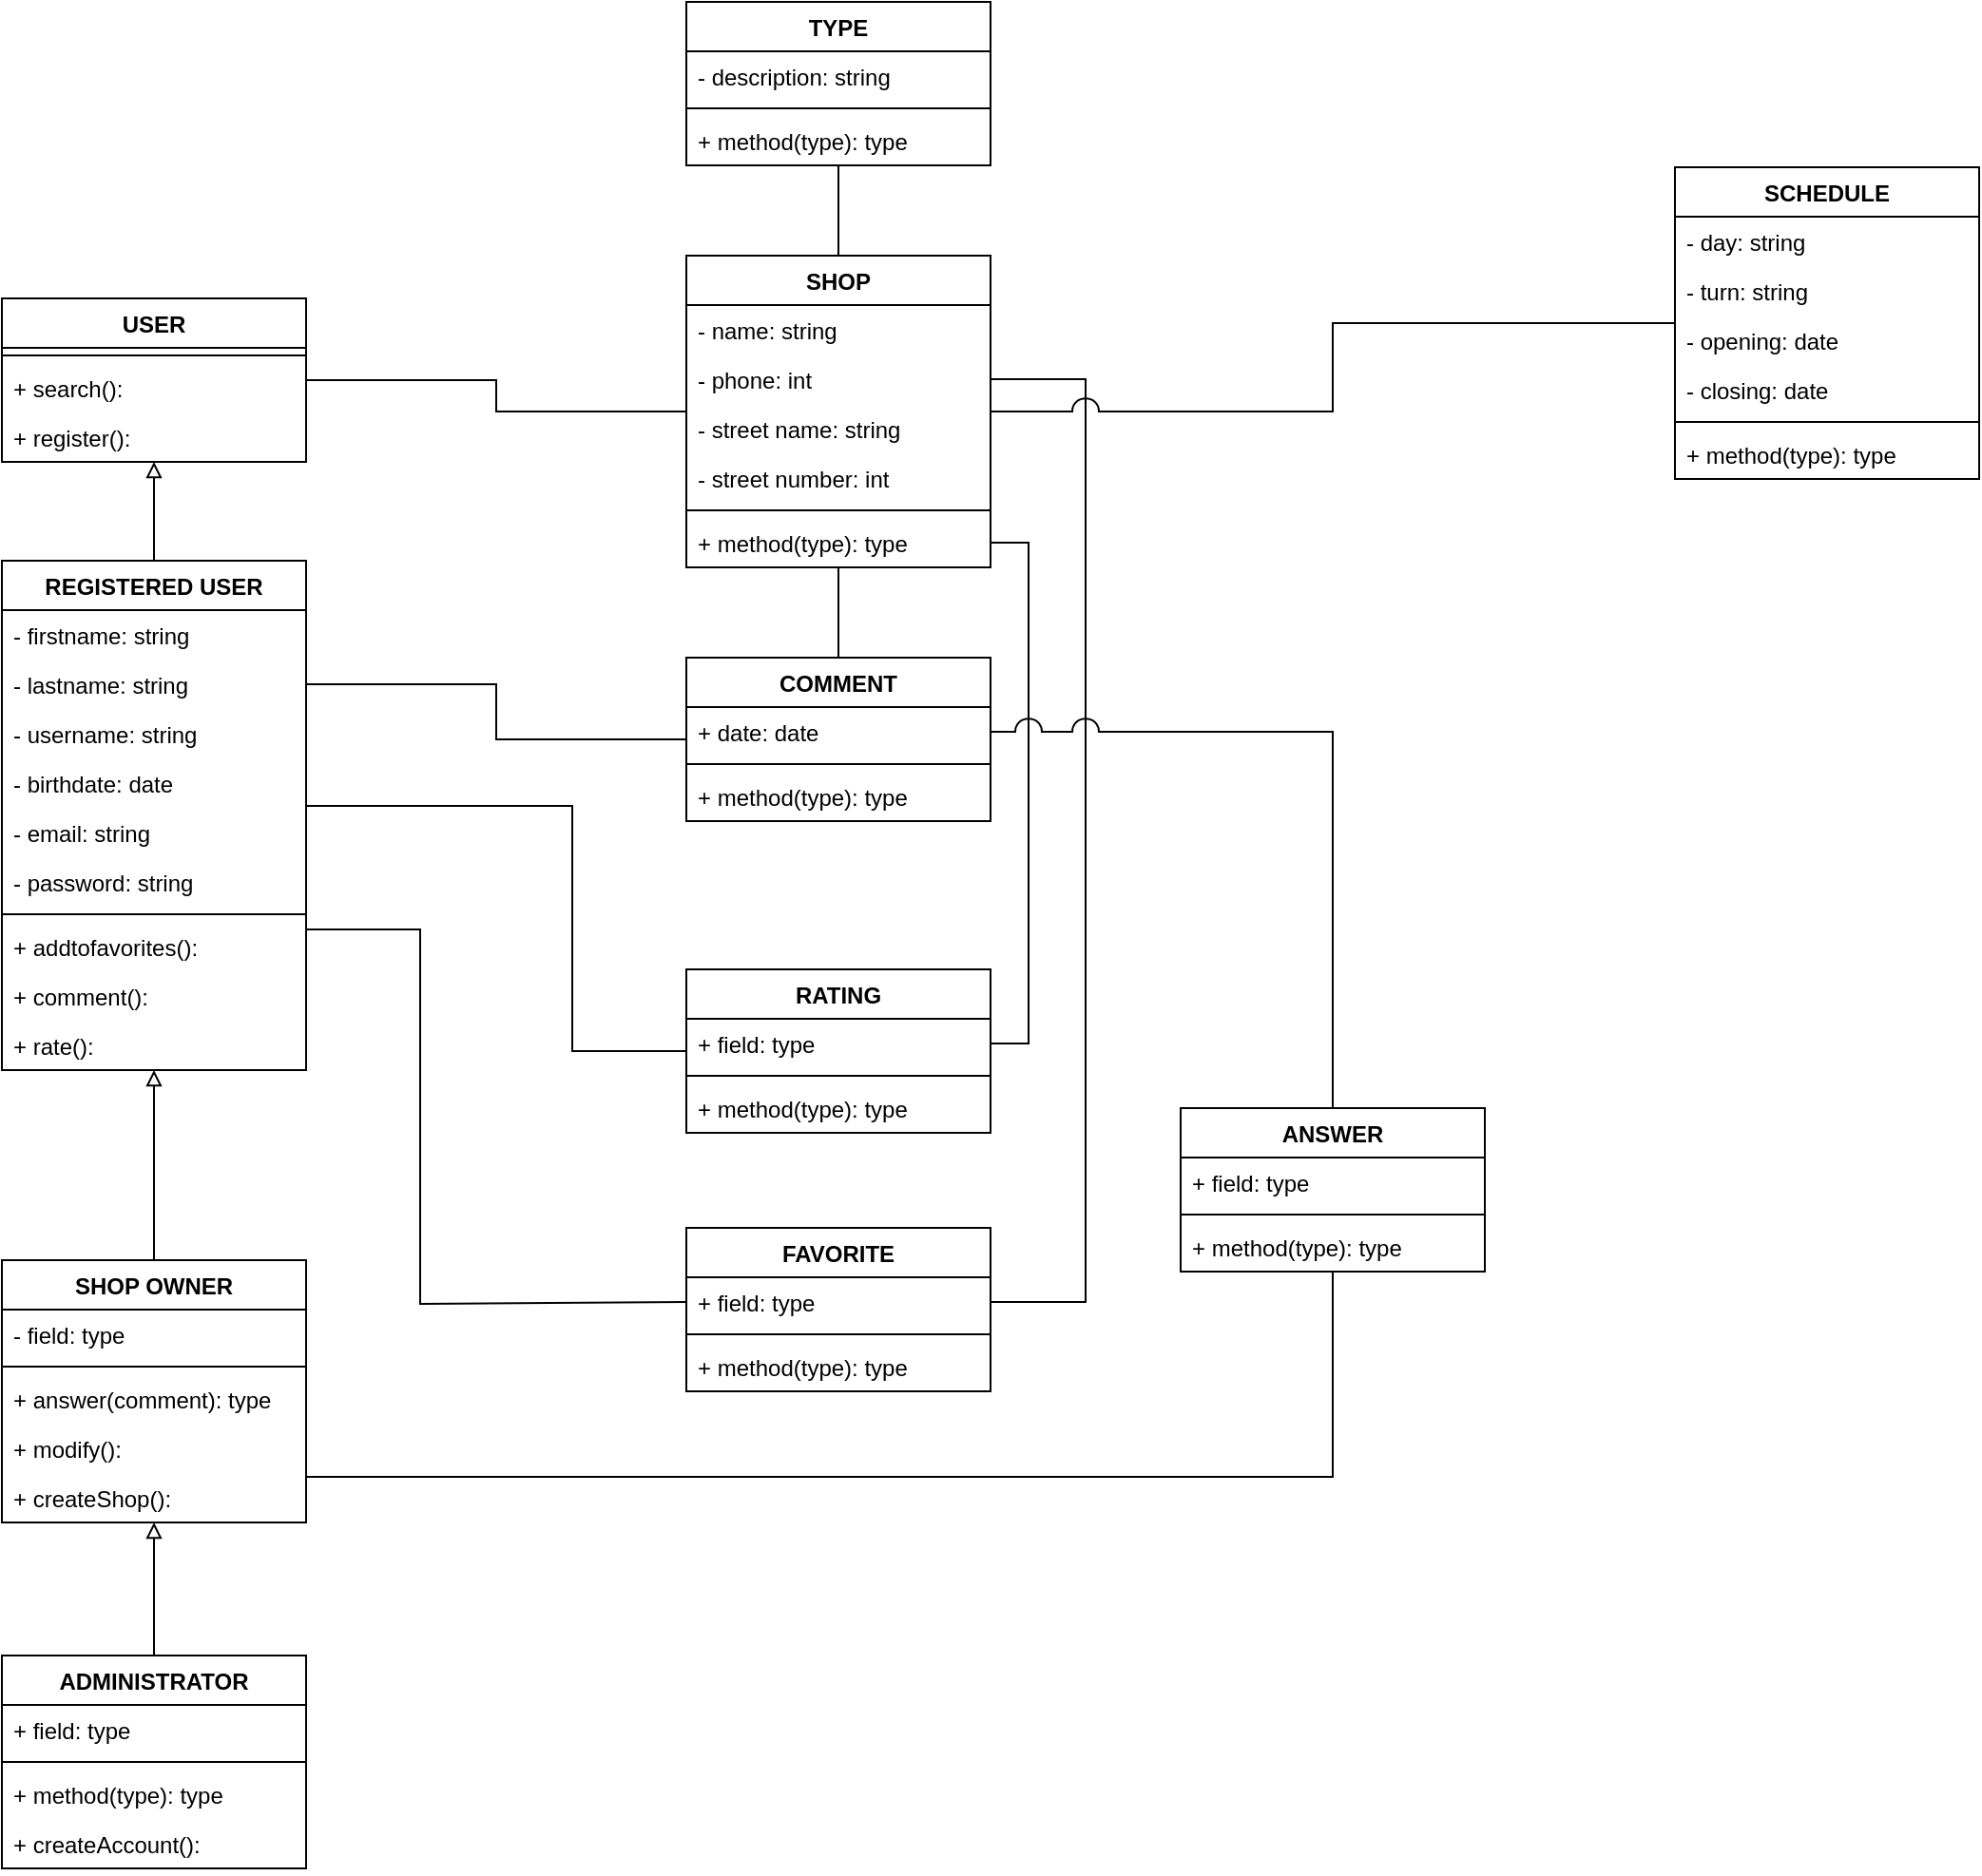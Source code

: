 <mxfile version="10.7.5" type="device"><diagram id="k5XRjVQatEXCjY1IkoUB" name="Page-1"><mxGraphModel dx="2452" dy="2359" grid="1" gridSize="10" guides="1" tooltips="1" connect="1" arrows="1" fold="1" page="1" pageScale="1" pageWidth="827" pageHeight="1169" math="0" shadow="0"><root><mxCell id="0"/><mxCell id="1" parent="0"/><mxCell id="ZC5WZivl0EBgDrUsb7Uq-1" value="USER" style="swimlane;fontStyle=1;align=center;verticalAlign=top;childLayout=stackLayout;horizontal=1;startSize=26;horizontalStack=0;resizeParent=1;resizeParentMax=0;resizeLast=0;collapsible=1;marginBottom=0;" parent="1" vertex="1"><mxGeometry x="80" y="-34" width="160" height="86" as="geometry"/></mxCell><mxCell id="ZC5WZivl0EBgDrUsb7Uq-3" value="" style="line;strokeWidth=1;fillColor=none;align=left;verticalAlign=middle;spacingTop=-1;spacingLeft=3;spacingRight=3;rotatable=0;labelPosition=right;points=[];portConstraint=eastwest;" parent="ZC5WZivl0EBgDrUsb7Uq-1" vertex="1"><mxGeometry y="26" width="160" height="8" as="geometry"/></mxCell><mxCell id="ZC5WZivl0EBgDrUsb7Uq-4" value="+ search(): " style="text;strokeColor=none;fillColor=none;align=left;verticalAlign=top;spacingLeft=4;spacingRight=4;overflow=hidden;rotatable=0;points=[[0,0.5],[1,0.5]];portConstraint=eastwest;" parent="ZC5WZivl0EBgDrUsb7Uq-1" vertex="1"><mxGeometry y="34" width="160" height="26" as="geometry"/></mxCell><mxCell id="ZC5WZivl0EBgDrUsb7Uq-103" value="+ register(): " style="text;strokeColor=none;fillColor=none;align=left;verticalAlign=top;spacingLeft=4;spacingRight=4;overflow=hidden;rotatable=0;points=[[0,0.5],[1,0.5]];portConstraint=eastwest;" parent="ZC5WZivl0EBgDrUsb7Uq-1" vertex="1"><mxGeometry y="60" width="160" height="26" as="geometry"/></mxCell><mxCell id="ZC5WZivl0EBgDrUsb7Uq-5" value="REGISTERED USER" style="swimlane;fontStyle=1;align=center;verticalAlign=top;childLayout=stackLayout;horizontal=1;startSize=26;horizontalStack=0;resizeParent=1;resizeParentMax=0;resizeLast=0;collapsible=1;marginBottom=0;" parent="1" vertex="1"><mxGeometry x="80" y="104" width="160" height="268" as="geometry"/></mxCell><mxCell id="ZC5WZivl0EBgDrUsb7Uq-6" value="- firstname: string" style="text;strokeColor=none;fillColor=none;align=left;verticalAlign=top;spacingLeft=4;spacingRight=4;overflow=hidden;rotatable=0;points=[[0,0.5],[1,0.5]];portConstraint=eastwest;" parent="ZC5WZivl0EBgDrUsb7Uq-5" vertex="1"><mxGeometry y="26" width="160" height="26" as="geometry"/></mxCell><mxCell id="ZC5WZivl0EBgDrUsb7Uq-51" value="- lastname: string" style="text;strokeColor=none;fillColor=none;align=left;verticalAlign=top;spacingLeft=4;spacingRight=4;overflow=hidden;rotatable=0;points=[[0,0.5],[1,0.5]];portConstraint=eastwest;" parent="ZC5WZivl0EBgDrUsb7Uq-5" vertex="1"><mxGeometry y="52" width="160" height="26" as="geometry"/></mxCell><mxCell id="ZC5WZivl0EBgDrUsb7Uq-55" value="- username: string" style="text;strokeColor=none;fillColor=none;align=left;verticalAlign=top;spacingLeft=4;spacingRight=4;overflow=hidden;rotatable=0;points=[[0,0.5],[1,0.5]];portConstraint=eastwest;" parent="ZC5WZivl0EBgDrUsb7Uq-5" vertex="1"><mxGeometry y="78" width="160" height="26" as="geometry"/></mxCell><mxCell id="ZC5WZivl0EBgDrUsb7Uq-52" value="- birthdate: date" style="text;strokeColor=none;fillColor=none;align=left;verticalAlign=top;spacingLeft=4;spacingRight=4;overflow=hidden;rotatable=0;points=[[0,0.5],[1,0.5]];portConstraint=eastwest;" parent="ZC5WZivl0EBgDrUsb7Uq-5" vertex="1"><mxGeometry y="104" width="160" height="26" as="geometry"/></mxCell><mxCell id="ZC5WZivl0EBgDrUsb7Uq-53" value="- email: string" style="text;strokeColor=none;fillColor=none;align=left;verticalAlign=top;spacingLeft=4;spacingRight=4;overflow=hidden;rotatable=0;points=[[0,0.5],[1,0.5]];portConstraint=eastwest;" parent="ZC5WZivl0EBgDrUsb7Uq-5" vertex="1"><mxGeometry y="130" width="160" height="26" as="geometry"/></mxCell><mxCell id="ZC5WZivl0EBgDrUsb7Uq-54" value="- password: string" style="text;strokeColor=none;fillColor=none;align=left;verticalAlign=top;spacingLeft=4;spacingRight=4;overflow=hidden;rotatable=0;points=[[0,0.5],[1,0.5]];portConstraint=eastwest;" parent="ZC5WZivl0EBgDrUsb7Uq-5" vertex="1"><mxGeometry y="156" width="160" height="26" as="geometry"/></mxCell><mxCell id="ZC5WZivl0EBgDrUsb7Uq-7" value="" style="line;strokeWidth=1;fillColor=none;align=left;verticalAlign=middle;spacingTop=-1;spacingLeft=3;spacingRight=3;rotatable=0;labelPosition=right;points=[];portConstraint=eastwest;" parent="ZC5WZivl0EBgDrUsb7Uq-5" vertex="1"><mxGeometry y="182" width="160" height="8" as="geometry"/></mxCell><mxCell id="ZC5WZivl0EBgDrUsb7Uq-8" value="+ addtofavorites(): " style="text;strokeColor=none;fillColor=none;align=left;verticalAlign=top;spacingLeft=4;spacingRight=4;overflow=hidden;rotatable=0;points=[[0,0.5],[1,0.5]];portConstraint=eastwest;" parent="ZC5WZivl0EBgDrUsb7Uq-5" vertex="1"><mxGeometry y="190" width="160" height="26" as="geometry"/></mxCell><mxCell id="ZC5WZivl0EBgDrUsb7Uq-102" value="+ comment(): " style="text;strokeColor=none;fillColor=none;align=left;verticalAlign=top;spacingLeft=4;spacingRight=4;overflow=hidden;rotatable=0;points=[[0,0.5],[1,0.5]];portConstraint=eastwest;" parent="ZC5WZivl0EBgDrUsb7Uq-5" vertex="1"><mxGeometry y="216" width="160" height="26" as="geometry"/></mxCell><mxCell id="ZC5WZivl0EBgDrUsb7Uq-110" value="+ rate(): " style="text;strokeColor=none;fillColor=none;align=left;verticalAlign=top;spacingLeft=4;spacingRight=4;overflow=hidden;rotatable=0;points=[[0,0.5],[1,0.5]];portConstraint=eastwest;" parent="ZC5WZivl0EBgDrUsb7Uq-5" vertex="1"><mxGeometry y="242" width="160" height="26" as="geometry"/></mxCell><mxCell id="ZC5WZivl0EBgDrUsb7Uq-9" value="SHOP OWNER" style="swimlane;fontStyle=1;align=center;verticalAlign=top;childLayout=stackLayout;horizontal=1;startSize=26;horizontalStack=0;resizeParent=1;resizeParentMax=0;resizeLast=0;collapsible=1;marginBottom=0;" parent="1" vertex="1"><mxGeometry x="80" y="472" width="160" height="138" as="geometry"/></mxCell><mxCell id="ZC5WZivl0EBgDrUsb7Uq-10" value="- field: type" style="text;strokeColor=none;fillColor=none;align=left;verticalAlign=top;spacingLeft=4;spacingRight=4;overflow=hidden;rotatable=0;points=[[0,0.5],[1,0.5]];portConstraint=eastwest;" parent="ZC5WZivl0EBgDrUsb7Uq-9" vertex="1"><mxGeometry y="26" width="160" height="26" as="geometry"/></mxCell><mxCell id="ZC5WZivl0EBgDrUsb7Uq-11" value="" style="line;strokeWidth=1;fillColor=none;align=left;verticalAlign=middle;spacingTop=-1;spacingLeft=3;spacingRight=3;rotatable=0;labelPosition=right;points=[];portConstraint=eastwest;" parent="ZC5WZivl0EBgDrUsb7Uq-9" vertex="1"><mxGeometry y="52" width="160" height="8" as="geometry"/></mxCell><mxCell id="ZC5WZivl0EBgDrUsb7Uq-12" value="+ answer(comment): type" style="text;strokeColor=none;fillColor=none;align=left;verticalAlign=top;spacingLeft=4;spacingRight=4;overflow=hidden;rotatable=0;points=[[0,0.5],[1,0.5]];portConstraint=eastwest;" parent="ZC5WZivl0EBgDrUsb7Uq-9" vertex="1"><mxGeometry y="60" width="160" height="26" as="geometry"/></mxCell><mxCell id="ZC5WZivl0EBgDrUsb7Uq-111" value="+ modify(): " style="text;strokeColor=none;fillColor=none;align=left;verticalAlign=top;spacingLeft=4;spacingRight=4;overflow=hidden;rotatable=0;points=[[0,0.5],[1,0.5]];portConstraint=eastwest;" parent="ZC5WZivl0EBgDrUsb7Uq-9" vertex="1"><mxGeometry y="86" width="160" height="26" as="geometry"/></mxCell><mxCell id="kDSINVxoXAGGpP9Ie1Hz-2" value="+ createShop(): " style="text;strokeColor=none;fillColor=none;align=left;verticalAlign=top;spacingLeft=4;spacingRight=4;overflow=hidden;rotatable=0;points=[[0,0.5],[1,0.5]];portConstraint=eastwest;" vertex="1" parent="ZC5WZivl0EBgDrUsb7Uq-9"><mxGeometry y="112" width="160" height="26" as="geometry"/></mxCell><mxCell id="ZC5WZivl0EBgDrUsb7Uq-33" style="edgeStyle=orthogonalEdgeStyle;rounded=0;orthogonalLoop=1;jettySize=auto;html=1;endArrow=block;endFill=0;" parent="1" source="ZC5WZivl0EBgDrUsb7Uq-13" target="ZC5WZivl0EBgDrUsb7Uq-9" edge="1"><mxGeometry relative="1" as="geometry"/></mxCell><mxCell id="ZC5WZivl0EBgDrUsb7Uq-13" value="ADMINISTRATOR" style="swimlane;fontStyle=1;align=center;verticalAlign=top;childLayout=stackLayout;horizontal=1;startSize=26;horizontalStack=0;resizeParent=1;resizeParentMax=0;resizeLast=0;collapsible=1;marginBottom=0;" parent="1" vertex="1"><mxGeometry x="80" y="680" width="160" height="112" as="geometry"/></mxCell><mxCell id="ZC5WZivl0EBgDrUsb7Uq-14" value="+ field: type" style="text;strokeColor=none;fillColor=none;align=left;verticalAlign=top;spacingLeft=4;spacingRight=4;overflow=hidden;rotatable=0;points=[[0,0.5],[1,0.5]];portConstraint=eastwest;" parent="ZC5WZivl0EBgDrUsb7Uq-13" vertex="1"><mxGeometry y="26" width="160" height="26" as="geometry"/></mxCell><mxCell id="ZC5WZivl0EBgDrUsb7Uq-15" value="" style="line;strokeWidth=1;fillColor=none;align=left;verticalAlign=middle;spacingTop=-1;spacingLeft=3;spacingRight=3;rotatable=0;labelPosition=right;points=[];portConstraint=eastwest;" parent="ZC5WZivl0EBgDrUsb7Uq-13" vertex="1"><mxGeometry y="52" width="160" height="8" as="geometry"/></mxCell><mxCell id="ZC5WZivl0EBgDrUsb7Uq-16" value="+ method(type): type" style="text;strokeColor=none;fillColor=none;align=left;verticalAlign=top;spacingLeft=4;spacingRight=4;overflow=hidden;rotatable=0;points=[[0,0.5],[1,0.5]];portConstraint=eastwest;" parent="ZC5WZivl0EBgDrUsb7Uq-13" vertex="1"><mxGeometry y="60" width="160" height="26" as="geometry"/></mxCell><mxCell id="kDSINVxoXAGGpP9Ie1Hz-1" value="+ createAccount(): " style="text;strokeColor=none;fillColor=none;align=left;verticalAlign=top;spacingLeft=4;spacingRight=4;overflow=hidden;rotatable=0;points=[[0,0.5],[1,0.5]];portConstraint=eastwest;" vertex="1" parent="ZC5WZivl0EBgDrUsb7Uq-13"><mxGeometry y="86" width="160" height="26" as="geometry"/></mxCell><mxCell id="ZC5WZivl0EBgDrUsb7Uq-17" value="SHOP" style="swimlane;fontStyle=1;align=center;verticalAlign=top;childLayout=stackLayout;horizontal=1;startSize=26;horizontalStack=0;resizeParent=1;resizeParentMax=0;resizeLast=0;collapsible=1;marginBottom=0;" parent="1" vertex="1"><mxGeometry x="440" y="-56.5" width="160" height="164" as="geometry"/></mxCell><mxCell id="ZC5WZivl0EBgDrUsb7Uq-18" value="- name: string" style="text;strokeColor=none;fillColor=none;align=left;verticalAlign=top;spacingLeft=4;spacingRight=4;overflow=hidden;rotatable=0;points=[[0,0.5],[1,0.5]];portConstraint=eastwest;" parent="ZC5WZivl0EBgDrUsb7Uq-17" vertex="1"><mxGeometry y="26" width="160" height="26" as="geometry"/></mxCell><mxCell id="ZC5WZivl0EBgDrUsb7Uq-56" value="- phone: int" style="text;strokeColor=none;fillColor=none;align=left;verticalAlign=top;spacingLeft=4;spacingRight=4;overflow=hidden;rotatable=0;points=[[0,0.5],[1,0.5]];portConstraint=eastwest;" parent="ZC5WZivl0EBgDrUsb7Uq-17" vertex="1"><mxGeometry y="52" width="160" height="26" as="geometry"/></mxCell><mxCell id="ZC5WZivl0EBgDrUsb7Uq-81" value="- street name: string" style="text;strokeColor=none;fillColor=none;align=left;verticalAlign=top;spacingLeft=4;spacingRight=4;overflow=hidden;rotatable=0;points=[[0,0.5],[1,0.5]];portConstraint=eastwest;" parent="ZC5WZivl0EBgDrUsb7Uq-17" vertex="1"><mxGeometry y="78" width="160" height="26" as="geometry"/></mxCell><mxCell id="ZC5WZivl0EBgDrUsb7Uq-87" value="- street number: int" style="text;strokeColor=none;fillColor=none;align=left;verticalAlign=top;spacingLeft=4;spacingRight=4;overflow=hidden;rotatable=0;points=[[0,0.5],[1,0.5]];portConstraint=eastwest;" parent="ZC5WZivl0EBgDrUsb7Uq-17" vertex="1"><mxGeometry y="104" width="160" height="26" as="geometry"/></mxCell><mxCell id="ZC5WZivl0EBgDrUsb7Uq-19" value="" style="line;strokeWidth=1;fillColor=none;align=left;verticalAlign=middle;spacingTop=-1;spacingLeft=3;spacingRight=3;rotatable=0;labelPosition=right;points=[];portConstraint=eastwest;" parent="ZC5WZivl0EBgDrUsb7Uq-17" vertex="1"><mxGeometry y="130" width="160" height="8" as="geometry"/></mxCell><mxCell id="ZC5WZivl0EBgDrUsb7Uq-20" value="+ method(type): type" style="text;strokeColor=none;fillColor=none;align=left;verticalAlign=top;spacingLeft=4;spacingRight=4;overflow=hidden;rotatable=0;points=[[0,0.5],[1,0.5]];portConstraint=eastwest;" parent="ZC5WZivl0EBgDrUsb7Uq-17" vertex="1"><mxGeometry y="138" width="160" height="26" as="geometry"/></mxCell><mxCell id="ZC5WZivl0EBgDrUsb7Uq-38" style="edgeStyle=orthogonalEdgeStyle;rounded=0;orthogonalLoop=1;jettySize=auto;html=1;endArrow=none;endFill=0;" parent="1" source="ZC5WZivl0EBgDrUsb7Uq-21" target="ZC5WZivl0EBgDrUsb7Uq-17" edge="1"><mxGeometry relative="1" as="geometry"/></mxCell><mxCell id="ZC5WZivl0EBgDrUsb7Uq-21" value="COMMENT" style="swimlane;fontStyle=1;align=center;verticalAlign=top;childLayout=stackLayout;horizontal=1;startSize=26;horizontalStack=0;resizeParent=1;resizeParentMax=0;resizeLast=0;collapsible=1;marginBottom=0;" parent="1" vertex="1"><mxGeometry x="440" y="155" width="160" height="86" as="geometry"/></mxCell><mxCell id="ZC5WZivl0EBgDrUsb7Uq-22" value="+ date: date" style="text;strokeColor=none;fillColor=none;align=left;verticalAlign=top;spacingLeft=4;spacingRight=4;overflow=hidden;rotatable=0;points=[[0,0.5],[1,0.5]];portConstraint=eastwest;" parent="ZC5WZivl0EBgDrUsb7Uq-21" vertex="1"><mxGeometry y="26" width="160" height="26" as="geometry"/></mxCell><mxCell id="ZC5WZivl0EBgDrUsb7Uq-23" value="" style="line;strokeWidth=1;fillColor=none;align=left;verticalAlign=middle;spacingTop=-1;spacingLeft=3;spacingRight=3;rotatable=0;labelPosition=right;points=[];portConstraint=eastwest;" parent="ZC5WZivl0EBgDrUsb7Uq-21" vertex="1"><mxGeometry y="52" width="160" height="8" as="geometry"/></mxCell><mxCell id="ZC5WZivl0EBgDrUsb7Uq-24" value="+ method(type): type" style="text;strokeColor=none;fillColor=none;align=left;verticalAlign=top;spacingLeft=4;spacingRight=4;overflow=hidden;rotatable=0;points=[[0,0.5],[1,0.5]];portConstraint=eastwest;" parent="ZC5WZivl0EBgDrUsb7Uq-21" vertex="1"><mxGeometry y="60" width="160" height="26" as="geometry"/></mxCell><mxCell id="ZC5WZivl0EBgDrUsb7Uq-25" value="RATING" style="swimlane;fontStyle=1;align=center;verticalAlign=top;childLayout=stackLayout;horizontal=1;startSize=26;horizontalStack=0;resizeParent=1;resizeParentMax=0;resizeLast=0;collapsible=1;marginBottom=0;" parent="1" vertex="1"><mxGeometry x="440" y="319" width="160" height="86" as="geometry"/></mxCell><mxCell id="ZC5WZivl0EBgDrUsb7Uq-26" value="+ field: type" style="text;strokeColor=none;fillColor=none;align=left;verticalAlign=top;spacingLeft=4;spacingRight=4;overflow=hidden;rotatable=0;points=[[0,0.5],[1,0.5]];portConstraint=eastwest;" parent="ZC5WZivl0EBgDrUsb7Uq-25" vertex="1"><mxGeometry y="26" width="160" height="26" as="geometry"/></mxCell><mxCell id="ZC5WZivl0EBgDrUsb7Uq-27" value="" style="line;strokeWidth=1;fillColor=none;align=left;verticalAlign=middle;spacingTop=-1;spacingLeft=3;spacingRight=3;rotatable=0;labelPosition=right;points=[];portConstraint=eastwest;" parent="ZC5WZivl0EBgDrUsb7Uq-25" vertex="1"><mxGeometry y="52" width="160" height="8" as="geometry"/></mxCell><mxCell id="ZC5WZivl0EBgDrUsb7Uq-28" value="+ method(type): type" style="text;strokeColor=none;fillColor=none;align=left;verticalAlign=top;spacingLeft=4;spacingRight=4;overflow=hidden;rotatable=0;points=[[0,0.5],[1,0.5]];portConstraint=eastwest;" parent="ZC5WZivl0EBgDrUsb7Uq-25" vertex="1"><mxGeometry y="60" width="160" height="26" as="geometry"/></mxCell><mxCell id="ZC5WZivl0EBgDrUsb7Uq-29" value="FAVORITE" style="swimlane;fontStyle=1;align=center;verticalAlign=top;childLayout=stackLayout;horizontal=1;startSize=26;horizontalStack=0;resizeParent=1;resizeParentMax=0;resizeLast=0;collapsible=1;marginBottom=0;" parent="1" vertex="1"><mxGeometry x="440" y="455" width="160" height="86" as="geometry"/></mxCell><mxCell id="ZC5WZivl0EBgDrUsb7Uq-30" value="+ field: type" style="text;strokeColor=none;fillColor=none;align=left;verticalAlign=top;spacingLeft=4;spacingRight=4;overflow=hidden;rotatable=0;points=[[0,0.5],[1,0.5]];portConstraint=eastwest;" parent="ZC5WZivl0EBgDrUsb7Uq-29" vertex="1"><mxGeometry y="26" width="160" height="26" as="geometry"/></mxCell><mxCell id="ZC5WZivl0EBgDrUsb7Uq-31" value="" style="line;strokeWidth=1;fillColor=none;align=left;verticalAlign=middle;spacingTop=-1;spacingLeft=3;spacingRight=3;rotatable=0;labelPosition=right;points=[];portConstraint=eastwest;" parent="ZC5WZivl0EBgDrUsb7Uq-29" vertex="1"><mxGeometry y="52" width="160" height="8" as="geometry"/></mxCell><mxCell id="ZC5WZivl0EBgDrUsb7Uq-32" value="+ method(type): type" style="text;strokeColor=none;fillColor=none;align=left;verticalAlign=top;spacingLeft=4;spacingRight=4;overflow=hidden;rotatable=0;points=[[0,0.5],[1,0.5]];portConstraint=eastwest;" parent="ZC5WZivl0EBgDrUsb7Uq-29" vertex="1"><mxGeometry y="60" width="160" height="26" as="geometry"/></mxCell><mxCell id="ZC5WZivl0EBgDrUsb7Uq-34" style="edgeStyle=orthogonalEdgeStyle;rounded=0;orthogonalLoop=1;jettySize=auto;html=1;endArrow=block;endFill=0;" parent="1" source="ZC5WZivl0EBgDrUsb7Uq-9" target="ZC5WZivl0EBgDrUsb7Uq-5" edge="1"><mxGeometry relative="1" as="geometry"><mxPoint x="170" y="508.0" as="sourcePoint"/><mxPoint x="160" y="310" as="targetPoint"/></mxGeometry></mxCell><mxCell id="ZC5WZivl0EBgDrUsb7Uq-35" style="edgeStyle=orthogonalEdgeStyle;rounded=0;orthogonalLoop=1;jettySize=auto;html=1;endArrow=block;endFill=0;" parent="1" source="ZC5WZivl0EBgDrUsb7Uq-5" target="ZC5WZivl0EBgDrUsb7Uq-1" edge="1"><mxGeometry relative="1" as="geometry"><mxPoint x="280" y="214.5" as="sourcePoint"/><mxPoint x="280" y="151.5" as="targetPoint"/></mxGeometry></mxCell><mxCell id="ZC5WZivl0EBgDrUsb7Uq-36" style="edgeStyle=orthogonalEdgeStyle;rounded=0;orthogonalLoop=1;jettySize=auto;html=1;endArrow=none;endFill=0;" parent="1" source="ZC5WZivl0EBgDrUsb7Uq-1" target="ZC5WZivl0EBgDrUsb7Uq-17" edge="1"><mxGeometry relative="1" as="geometry"><mxPoint x="240" y="82" as="sourcePoint"/></mxGeometry></mxCell><mxCell id="ZC5WZivl0EBgDrUsb7Uq-37" style="edgeStyle=orthogonalEdgeStyle;rounded=0;orthogonalLoop=1;jettySize=auto;html=1;endArrow=none;endFill=0;exitX=1;exitY=0.5;exitDx=0;exitDy=0;" parent="1" source="ZC5WZivl0EBgDrUsb7Uq-51" target="ZC5WZivl0EBgDrUsb7Uq-21" edge="1"><mxGeometry relative="1" as="geometry"><mxPoint x="240" y="190" as="sourcePoint"/></mxGeometry></mxCell><mxCell id="ZC5WZivl0EBgDrUsb7Uq-39" style="edgeStyle=orthogonalEdgeStyle;rounded=0;orthogonalLoop=1;jettySize=auto;html=1;endArrow=none;endFill=0;entryX=0;entryY=0.5;entryDx=0;entryDy=0;exitX=1;exitY=0.5;exitDx=0;exitDy=0;" parent="1" source="ZC5WZivl0EBgDrUsb7Uq-6" target="ZC5WZivl0EBgDrUsb7Uq-25" edge="1"><mxGeometry relative="1" as="geometry"><mxPoint x="260" y="233" as="sourcePoint"/><Array as="points"><mxPoint x="380" y="233"/><mxPoint x="380" y="362"/></Array></mxGeometry></mxCell><mxCell id="ZC5WZivl0EBgDrUsb7Uq-40" style="edgeStyle=orthogonalEdgeStyle;rounded=0;orthogonalLoop=1;jettySize=auto;html=1;entryX=1;entryY=0.5;entryDx=0;entryDy=0;endArrow=none;endFill=0;exitX=1;exitY=0.5;exitDx=0;exitDy=0;jumpStyle=arc;jumpSize=14;" parent="1" source="ZC5WZivl0EBgDrUsb7Uq-26" target="ZC5WZivl0EBgDrUsb7Uq-20" edge="1"><mxGeometry relative="1" as="geometry"/></mxCell><mxCell id="ZC5WZivl0EBgDrUsb7Uq-41" style="edgeStyle=orthogonalEdgeStyle;rounded=0;orthogonalLoop=1;jettySize=auto;html=1;entryX=0;entryY=0.5;entryDx=0;entryDy=0;endArrow=none;endFill=0;jumpStyle=arc;jumpSize=17;exitX=1;exitY=0.5;exitDx=0;exitDy=0;" parent="1" source="ZC5WZivl0EBgDrUsb7Uq-8" target="ZC5WZivl0EBgDrUsb7Uq-30" edge="1"><mxGeometry relative="1" as="geometry"><Array as="points"><mxPoint x="300" y="298"/><mxPoint x="300" y="495"/><mxPoint x="440" y="495"/></Array></mxGeometry></mxCell><mxCell id="ZC5WZivl0EBgDrUsb7Uq-42" style="edgeStyle=orthogonalEdgeStyle;rounded=0;orthogonalLoop=1;jettySize=auto;html=1;endArrow=none;endFill=0;jumpStyle=arc;jumpSize=14;entryX=1;entryY=0.5;entryDx=0;entryDy=0;" parent="1" source="ZC5WZivl0EBgDrUsb7Uq-30" target="ZC5WZivl0EBgDrUsb7Uq-56" edge="1"><mxGeometry relative="1" as="geometry"><mxPoint x="610" y="40" as="targetPoint"/><Array as="points"><mxPoint x="650" y="494"/><mxPoint x="650" y="9"/></Array></mxGeometry></mxCell><mxCell id="ZC5WZivl0EBgDrUsb7Uq-49" style="edgeStyle=orthogonalEdgeStyle;rounded=0;orthogonalLoop=1;jettySize=auto;html=1;endArrow=none;endFill=0;entryX=1;entryY=0.5;entryDx=0;entryDy=0;jumpStyle=arc;jumpSize=14;" parent="1" source="ZC5WZivl0EBgDrUsb7Uq-44" target="ZC5WZivl0EBgDrUsb7Uq-22" edge="1"><mxGeometry relative="1" as="geometry"/></mxCell><mxCell id="ZC5WZivl0EBgDrUsb7Uq-44" value="ANSWER" style="swimlane;fontStyle=1;align=center;verticalAlign=top;childLayout=stackLayout;horizontal=1;startSize=26;horizontalStack=0;resizeParent=1;resizeParentMax=0;resizeLast=0;collapsible=1;marginBottom=0;" parent="1" vertex="1"><mxGeometry x="700" y="392" width="160" height="86" as="geometry"/></mxCell><mxCell id="ZC5WZivl0EBgDrUsb7Uq-45" value="+ field: type" style="text;strokeColor=none;fillColor=none;align=left;verticalAlign=top;spacingLeft=4;spacingRight=4;overflow=hidden;rotatable=0;points=[[0,0.5],[1,0.5]];portConstraint=eastwest;" parent="ZC5WZivl0EBgDrUsb7Uq-44" vertex="1"><mxGeometry y="26" width="160" height="26" as="geometry"/></mxCell><mxCell id="ZC5WZivl0EBgDrUsb7Uq-46" value="" style="line;strokeWidth=1;fillColor=none;align=left;verticalAlign=middle;spacingTop=-1;spacingLeft=3;spacingRight=3;rotatable=0;labelPosition=right;points=[];portConstraint=eastwest;" parent="ZC5WZivl0EBgDrUsb7Uq-44" vertex="1"><mxGeometry y="52" width="160" height="8" as="geometry"/></mxCell><mxCell id="ZC5WZivl0EBgDrUsb7Uq-47" value="+ method(type): type" style="text;strokeColor=none;fillColor=none;align=left;verticalAlign=top;spacingLeft=4;spacingRight=4;overflow=hidden;rotatable=0;points=[[0,0.5],[1,0.5]];portConstraint=eastwest;" parent="ZC5WZivl0EBgDrUsb7Uq-44" vertex="1"><mxGeometry y="60" width="160" height="26" as="geometry"/></mxCell><mxCell id="ZC5WZivl0EBgDrUsb7Uq-48" style="edgeStyle=orthogonalEdgeStyle;rounded=0;orthogonalLoop=1;jettySize=auto;html=1;endArrow=none;endFill=0;jumpStyle=arc;jumpSize=17;" parent="1" source="ZC5WZivl0EBgDrUsb7Uq-9" target="ZC5WZivl0EBgDrUsb7Uq-44" edge="1"><mxGeometry relative="1" as="geometry"><Array as="points"><mxPoint x="780" y="586"/></Array></mxGeometry></mxCell><mxCell id="ZC5WZivl0EBgDrUsb7Uq-91" value="SCHEDULE" style="swimlane;fontStyle=1;align=center;verticalAlign=top;childLayout=stackLayout;horizontal=1;startSize=26;horizontalStack=0;resizeParent=1;resizeParentMax=0;resizeLast=0;collapsible=1;marginBottom=0;gradientColor=none;swimlaneFillColor=none;" parent="1" vertex="1"><mxGeometry x="960" y="-103" width="160" height="164" as="geometry"/></mxCell><mxCell id="ZC5WZivl0EBgDrUsb7Uq-92" value="- day: string" style="text;strokeColor=none;fillColor=none;align=left;verticalAlign=top;spacingLeft=4;spacingRight=4;overflow=hidden;rotatable=0;points=[[0,0.5],[1,0.5]];portConstraint=eastwest;" parent="ZC5WZivl0EBgDrUsb7Uq-91" vertex="1"><mxGeometry y="26" width="160" height="26" as="geometry"/></mxCell><mxCell id="ZC5WZivl0EBgDrUsb7Uq-98" value="- turn: string" style="text;strokeColor=none;fillColor=none;align=left;verticalAlign=top;spacingLeft=4;spacingRight=4;overflow=hidden;rotatable=0;points=[[0,0.5],[1,0.5]];portConstraint=eastwest;" parent="ZC5WZivl0EBgDrUsb7Uq-91" vertex="1"><mxGeometry y="52" width="160" height="26" as="geometry"/></mxCell><mxCell id="ZC5WZivl0EBgDrUsb7Uq-97" value="- opening: date" style="text;strokeColor=none;fillColor=none;align=left;verticalAlign=top;spacingLeft=4;spacingRight=4;overflow=hidden;rotatable=0;points=[[0,0.5],[1,0.5]];portConstraint=eastwest;" parent="ZC5WZivl0EBgDrUsb7Uq-91" vertex="1"><mxGeometry y="78" width="160" height="26" as="geometry"/></mxCell><mxCell id="ZC5WZivl0EBgDrUsb7Uq-95" value="- closing: date" style="text;strokeColor=none;fillColor=none;align=left;verticalAlign=top;spacingLeft=4;spacingRight=4;overflow=hidden;rotatable=0;points=[[0,0.5],[1,0.5]];portConstraint=eastwest;" parent="ZC5WZivl0EBgDrUsb7Uq-91" vertex="1"><mxGeometry y="104" width="160" height="26" as="geometry"/></mxCell><mxCell id="ZC5WZivl0EBgDrUsb7Uq-93" value="" style="line;strokeWidth=1;fillColor=none;align=left;verticalAlign=middle;spacingTop=-1;spacingLeft=3;spacingRight=3;rotatable=0;labelPosition=right;points=[];portConstraint=eastwest;" parent="ZC5WZivl0EBgDrUsb7Uq-91" vertex="1"><mxGeometry y="130" width="160" height="8" as="geometry"/></mxCell><mxCell id="ZC5WZivl0EBgDrUsb7Uq-94" value="+ method(type): type" style="text;strokeColor=none;fillColor=none;align=left;verticalAlign=top;spacingLeft=4;spacingRight=4;overflow=hidden;rotatable=0;points=[[0,0.5],[1,0.5]];portConstraint=eastwest;" parent="ZC5WZivl0EBgDrUsb7Uq-91" vertex="1"><mxGeometry y="138" width="160" height="26" as="geometry"/></mxCell><mxCell id="ZC5WZivl0EBgDrUsb7Uq-96" style="edgeStyle=orthogonalEdgeStyle;rounded=0;jumpStyle=arc;jumpSize=14;orthogonalLoop=1;jettySize=auto;html=1;endArrow=none;endFill=0;" parent="1" source="ZC5WZivl0EBgDrUsb7Uq-17" target="ZC5WZivl0EBgDrUsb7Uq-91" edge="1"><mxGeometry relative="1" as="geometry"><mxPoint x="810" y="-21" as="sourcePoint"/></mxGeometry></mxCell><mxCell id="ZC5WZivl0EBgDrUsb7Uq-109" style="edgeStyle=orthogonalEdgeStyle;rounded=0;jumpStyle=arc;jumpSize=14;orthogonalLoop=1;jettySize=auto;html=1;endArrow=none;endFill=0;" parent="1" source="ZC5WZivl0EBgDrUsb7Uq-104" target="ZC5WZivl0EBgDrUsb7Uq-17" edge="1"><mxGeometry relative="1" as="geometry"/></mxCell><mxCell id="ZC5WZivl0EBgDrUsb7Uq-104" value="TYPE" style="swimlane;fontStyle=1;align=center;verticalAlign=top;childLayout=stackLayout;horizontal=1;startSize=26;horizontalStack=0;resizeParent=1;resizeParentMax=0;resizeLast=0;collapsible=1;marginBottom=0;" parent="1" vertex="1"><mxGeometry x="440" y="-190" width="160" height="86" as="geometry"/></mxCell><mxCell id="ZC5WZivl0EBgDrUsb7Uq-106" value="- description: string" style="text;strokeColor=none;fillColor=none;align=left;verticalAlign=top;spacingLeft=4;spacingRight=4;overflow=hidden;rotatable=0;points=[[0,0.5],[1,0.5]];portConstraint=eastwest;" parent="ZC5WZivl0EBgDrUsb7Uq-104" vertex="1"><mxGeometry y="26" width="160" height="26" as="geometry"/></mxCell><mxCell id="ZC5WZivl0EBgDrUsb7Uq-107" value="" style="line;strokeWidth=1;fillColor=none;align=left;verticalAlign=middle;spacingTop=-1;spacingLeft=3;spacingRight=3;rotatable=0;labelPosition=right;points=[];portConstraint=eastwest;" parent="ZC5WZivl0EBgDrUsb7Uq-104" vertex="1"><mxGeometry y="52" width="160" height="8" as="geometry"/></mxCell><mxCell id="ZC5WZivl0EBgDrUsb7Uq-108" value="+ method(type): type" style="text;strokeColor=none;fillColor=none;align=left;verticalAlign=top;spacingLeft=4;spacingRight=4;overflow=hidden;rotatable=0;points=[[0,0.5],[1,0.5]];portConstraint=eastwest;" parent="ZC5WZivl0EBgDrUsb7Uq-104" vertex="1"><mxGeometry y="60" width="160" height="26" as="geometry"/></mxCell></root></mxGraphModel></diagram></mxfile>